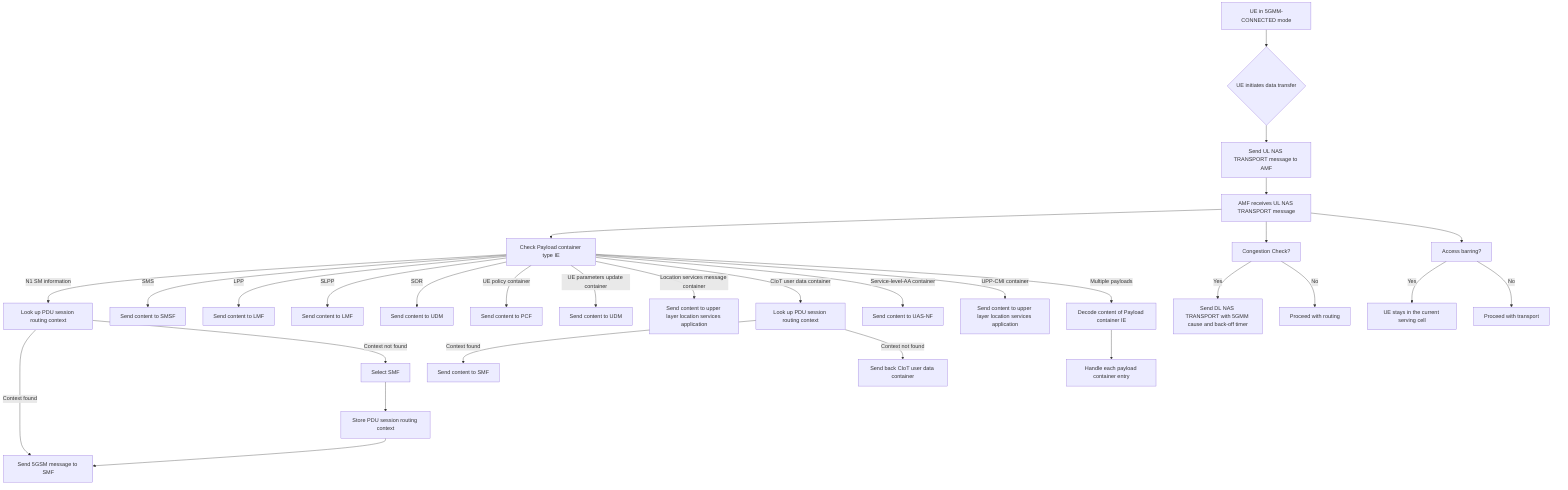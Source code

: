 graph TD
    A["UE in 5GMM-CONNECTED mode"] --> B{"UE initiates data transfer"}
    B --> C["Send UL NAS TRANSPORT message to AMF"]
    C --> D["AMF receives UL NAS TRANSPORT message"]
    D --> E["Check Payload container type IE"]
    E -- "N1 SM information" --> F["Look up PDU session routing context"]
    E -- "SMS" --> G["Send content to SMSF"]
    E -- "LPP" --> H["Send content to LMF"]
    E -- "SLPP" --> I["Send content to LMF"]
    E -- "SOR" --> J["Send content to UDM"]
    E -- "UE policy container" --> K["Send content to PCF"]
    E -- "UE parameters update container" --> L["Send content to UDM"]
    E -- "Location services message container" --> M["Send content to upper layer location services application"]
    E -- "CIoT user data container" --> N["Look up PDU session routing context"]
    E -- "Service-level-AA container" --> O["Send content to UAS-NF"]
    E -- "UPP-CMI container" --> P["Send content to upper layer location services application"]
    E -- "Multiple payloads" --> Q["Decode content of Payload container IE"]
    Q --> R["Handle each payload container entry"]
    F -- "Context found" --> S["Send 5GSM message to SMF"]
    F -- "Context not found" --> T["Select SMF"]
    T --> U["Store PDU session routing context"]
    U --> S
    N -- "Context found" --> V["Send content to SMF"]
    N -- "Context not found" --> W["Send back CIoT user data container"]
    D --> X["Congestion Check?"]
    X -- "Yes" --> Y["Send DL NAS TRANSPORT with 5GMM cause and back-off timer"]
    X -- "No" --> Z["Proceed with routing"]
    D --> AA["Access barring?"]
    AA -- "Yes" --> AB["UE stays in the current serving cell"]
    AA -- "No" --> BB["Proceed with transport"]
